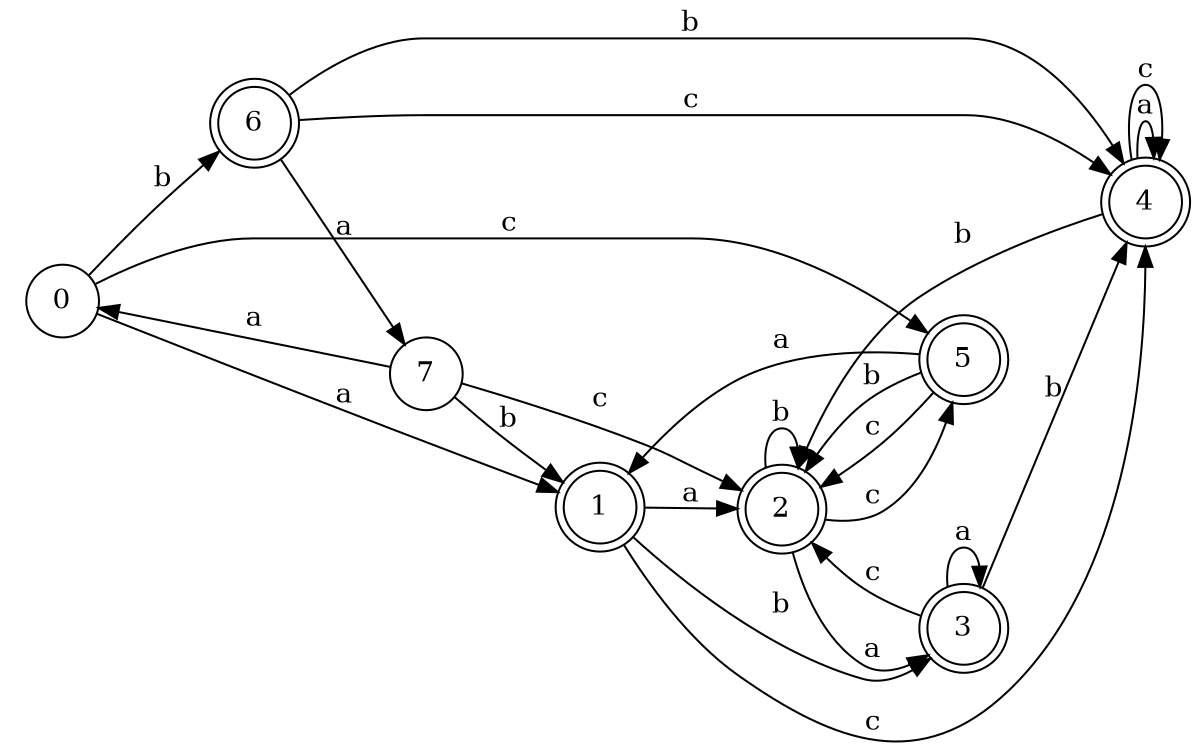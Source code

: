 digraph n7_6 {
__start0 [label="" shape="none"];

rankdir=LR;
size="8,5";

s0 [style="filled", color="black", fillcolor="white" shape="circle", label="0"];
s1 [style="rounded,filled", color="black", fillcolor="white" shape="doublecircle", label="1"];
s2 [style="rounded,filled", color="black", fillcolor="white" shape="doublecircle", label="2"];
s3 [style="rounded,filled", color="black", fillcolor="white" shape="doublecircle", label="3"];
s4 [style="rounded,filled", color="black", fillcolor="white" shape="doublecircle", label="4"];
s5 [style="rounded,filled", color="black", fillcolor="white" shape="doublecircle", label="5"];
s6 [style="rounded,filled", color="black", fillcolor="white" shape="doublecircle", label="6"];
s7 [style="filled", color="black", fillcolor="white" shape="circle", label="7"];
s0 -> s1 [label="a"];
s0 -> s6 [label="b"];
s0 -> s5 [label="c"];
s1 -> s2 [label="a"];
s1 -> s3 [label="b"];
s1 -> s4 [label="c"];
s2 -> s3 [label="a"];
s2 -> s2 [label="b"];
s2 -> s5 [label="c"];
s3 -> s3 [label="a"];
s3 -> s4 [label="b"];
s3 -> s2 [label="c"];
s4 -> s4 [label="a"];
s4 -> s2 [label="b"];
s4 -> s4 [label="c"];
s5 -> s1 [label="a"];
s5 -> s2 [label="b"];
s5 -> s2 [label="c"];
s6 -> s7 [label="a"];
s6 -> s4 [label="b"];
s6 -> s4 [label="c"];
s7 -> s0 [label="a"];
s7 -> s1 [label="b"];
s7 -> s2 [label="c"];

}